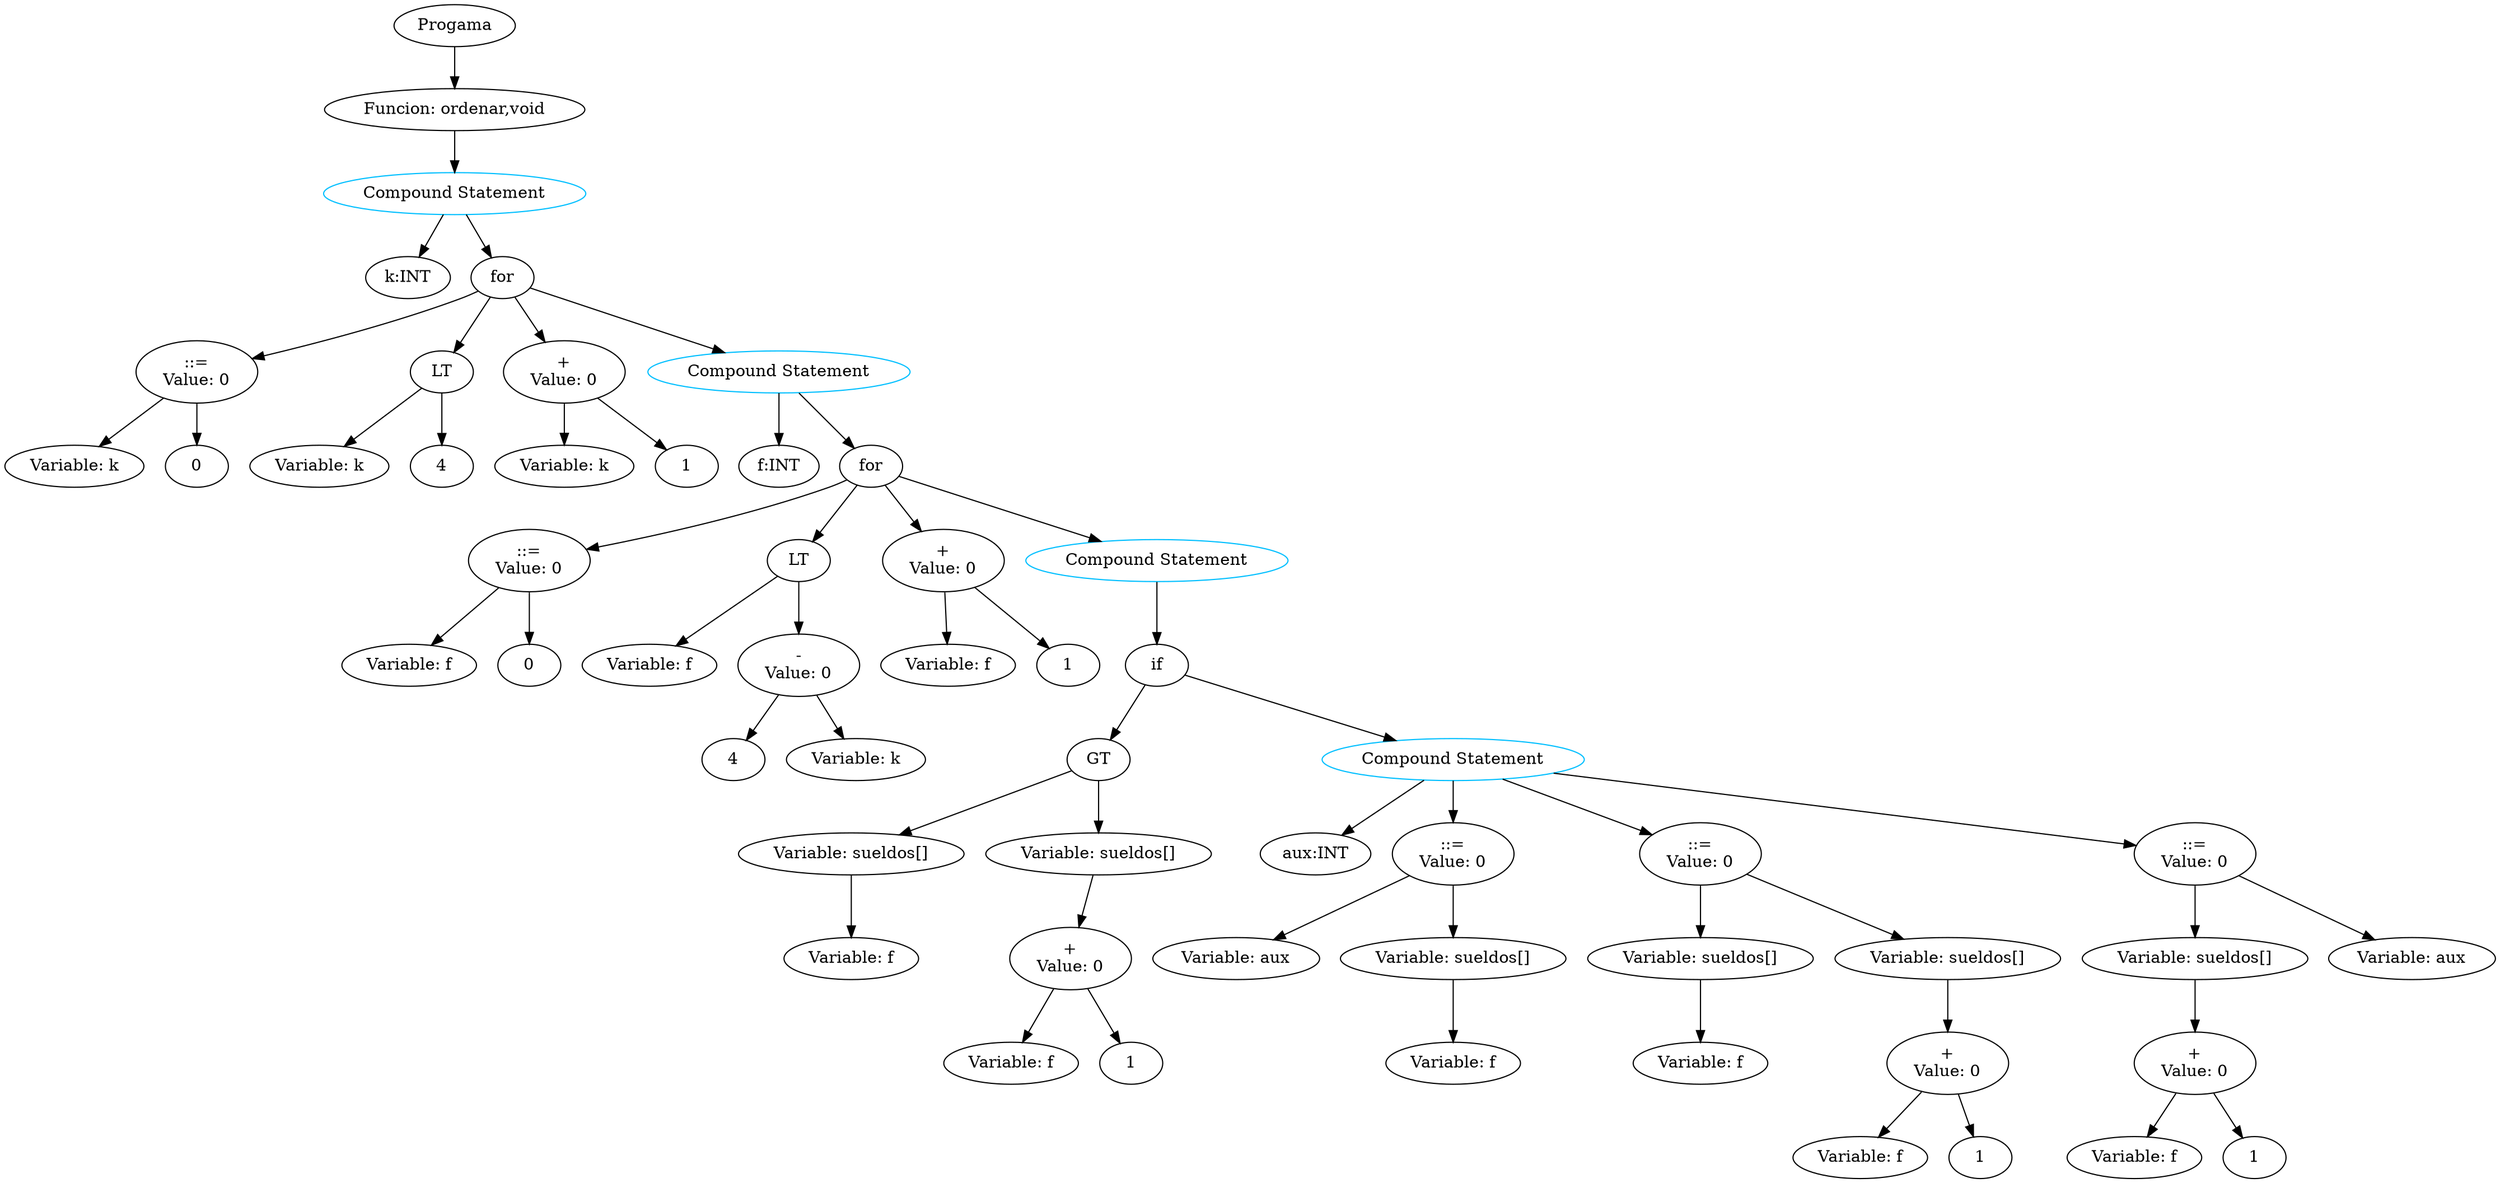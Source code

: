 digraph G { 
"nodo0"[label="Progama"]; 
"nodo1"[label="Funcion: ordenar,void"]; 
"nodo0"->"nodo1"; 
"nodo2"[label="Compound Statement", color=deepskyblue]; 
"nodo1"->"nodo2"; 
"nodo3"[label="k:INT"]; 
"nodo2"->"nodo3"; 
"nodo4"[label="for"]; 
"nodo2"->"nodo4"; 
"nodo5"[label="::=
Value: 0"]; 
"nodo4"->"nodo5"; 
"nodo6"[label="Variable: k"]; 
"nodo5"->"nodo6"; 
"nodo7"[label="0"]; 
"nodo5"->"nodo7"; 
"nodo8"[label="LT"]; 
"nodo4"->"nodo8"; 
"nodo9"[label="Variable: k"]; 
"nodo8"->"nodo9"; 
"nodo10"[label="4"]; 
"nodo8"->"nodo10"; 
"nodo11"[label="+
Value: 0"]; 
"nodo4"->"nodo11"; 
"nodo12"[label="Variable: k"]; 
"nodo11"->"nodo12"; 
"nodo13"[label="1"]; 
"nodo11"->"nodo13"; 
"nodo14"[label="Compound Statement", color=deepskyblue]; 
"nodo4"->"nodo14"; 
"nodo15"[label="f:INT"]; 
"nodo14"->"nodo15"; 
"nodo16"[label="for"]; 
"nodo14"->"nodo16"; 
"nodo17"[label="::=
Value: 0"]; 
"nodo16"->"nodo17"; 
"nodo18"[label="Variable: f"]; 
"nodo17"->"nodo18"; 
"nodo19"[label="0"]; 
"nodo17"->"nodo19"; 
"nodo20"[label="LT"]; 
"nodo16"->"nodo20"; 
"nodo21"[label="Variable: f"]; 
"nodo20"->"nodo21"; 
"nodo22"[label="-
Value: 0"]; 
"nodo20"->"nodo22"; 
"nodo23"[label="4"]; 
"nodo22"->"nodo23"; 
"nodo24"[label="Variable: k"]; 
"nodo22"->"nodo24"; 
"nodo25"[label="+
Value: 0"]; 
"nodo16"->"nodo25"; 
"nodo26"[label="Variable: f"]; 
"nodo25"->"nodo26"; 
"nodo27"[label="1"]; 
"nodo25"->"nodo27"; 
"nodo28"[label="Compound Statement", color=deepskyblue]; 
"nodo16"->"nodo28"; 
"nodo29"[label="if"]; 
"nodo28"->"nodo29"; 
"nodo30"[label="GT"]; 
"nodo29"->"nodo30"; 
"nodo31"[label="Variable: sueldos[]"]; 
"nodo30"->"nodo31"; 
"nodo32"[label="Variable: f"]; 
"nodo31"->"nodo32"; 
"nodo33"[label="Variable: sueldos[]"]; 
"nodo30"->"nodo33"; 
"nodo34"[label="+
Value: 0"]; 
"nodo33"->"nodo34"; 
"nodo35"[label="Variable: f"]; 
"nodo34"->"nodo35"; 
"nodo36"[label="1"]; 
"nodo34"->"nodo36"; 
"nodo37"[label="Compound Statement", color=deepskyblue]; 
"nodo29"->"nodo37"; 
"nodo38"[label="aux:INT"]; 
"nodo37"->"nodo38"; 
"nodo39"[label="::=
Value: 0"]; 
"nodo37"->"nodo39"; 
"nodo40"[label="Variable: aux"]; 
"nodo39"->"nodo40"; 
"nodo41"[label="Variable: sueldos[]"]; 
"nodo39"->"nodo41"; 
"nodo42"[label="Variable: f"]; 
"nodo41"->"nodo42"; 
"nodo43"[label="::=
Value: 0"]; 
"nodo37"->"nodo43"; 
"nodo44"[label="Variable: sueldos[]"]; 
"nodo43"->"nodo44"; 
"nodo45"[label="Variable: f"]; 
"nodo44"->"nodo45"; 
"nodo46"[label="Variable: sueldos[]"]; 
"nodo43"->"nodo46"; 
"nodo47"[label="+
Value: 0"]; 
"nodo46"->"nodo47"; 
"nodo48"[label="Variable: f"]; 
"nodo47"->"nodo48"; 
"nodo49"[label="1"]; 
"nodo47"->"nodo49"; 
"nodo50"[label="::=
Value: 0"]; 
"nodo37"->"nodo50"; 
"nodo51"[label="Variable: sueldos[]"]; 
"nodo50"->"nodo51"; 
"nodo52"[label="+
Value: 0"]; 
"nodo51"->"nodo52"; 
"nodo53"[label="Variable: f"]; 
"nodo52"->"nodo53"; 
"nodo54"[label="1"]; 
"nodo52"->"nodo54"; 
"nodo55"[label="Variable: aux"]; 
"nodo50"->"nodo55"; 
}